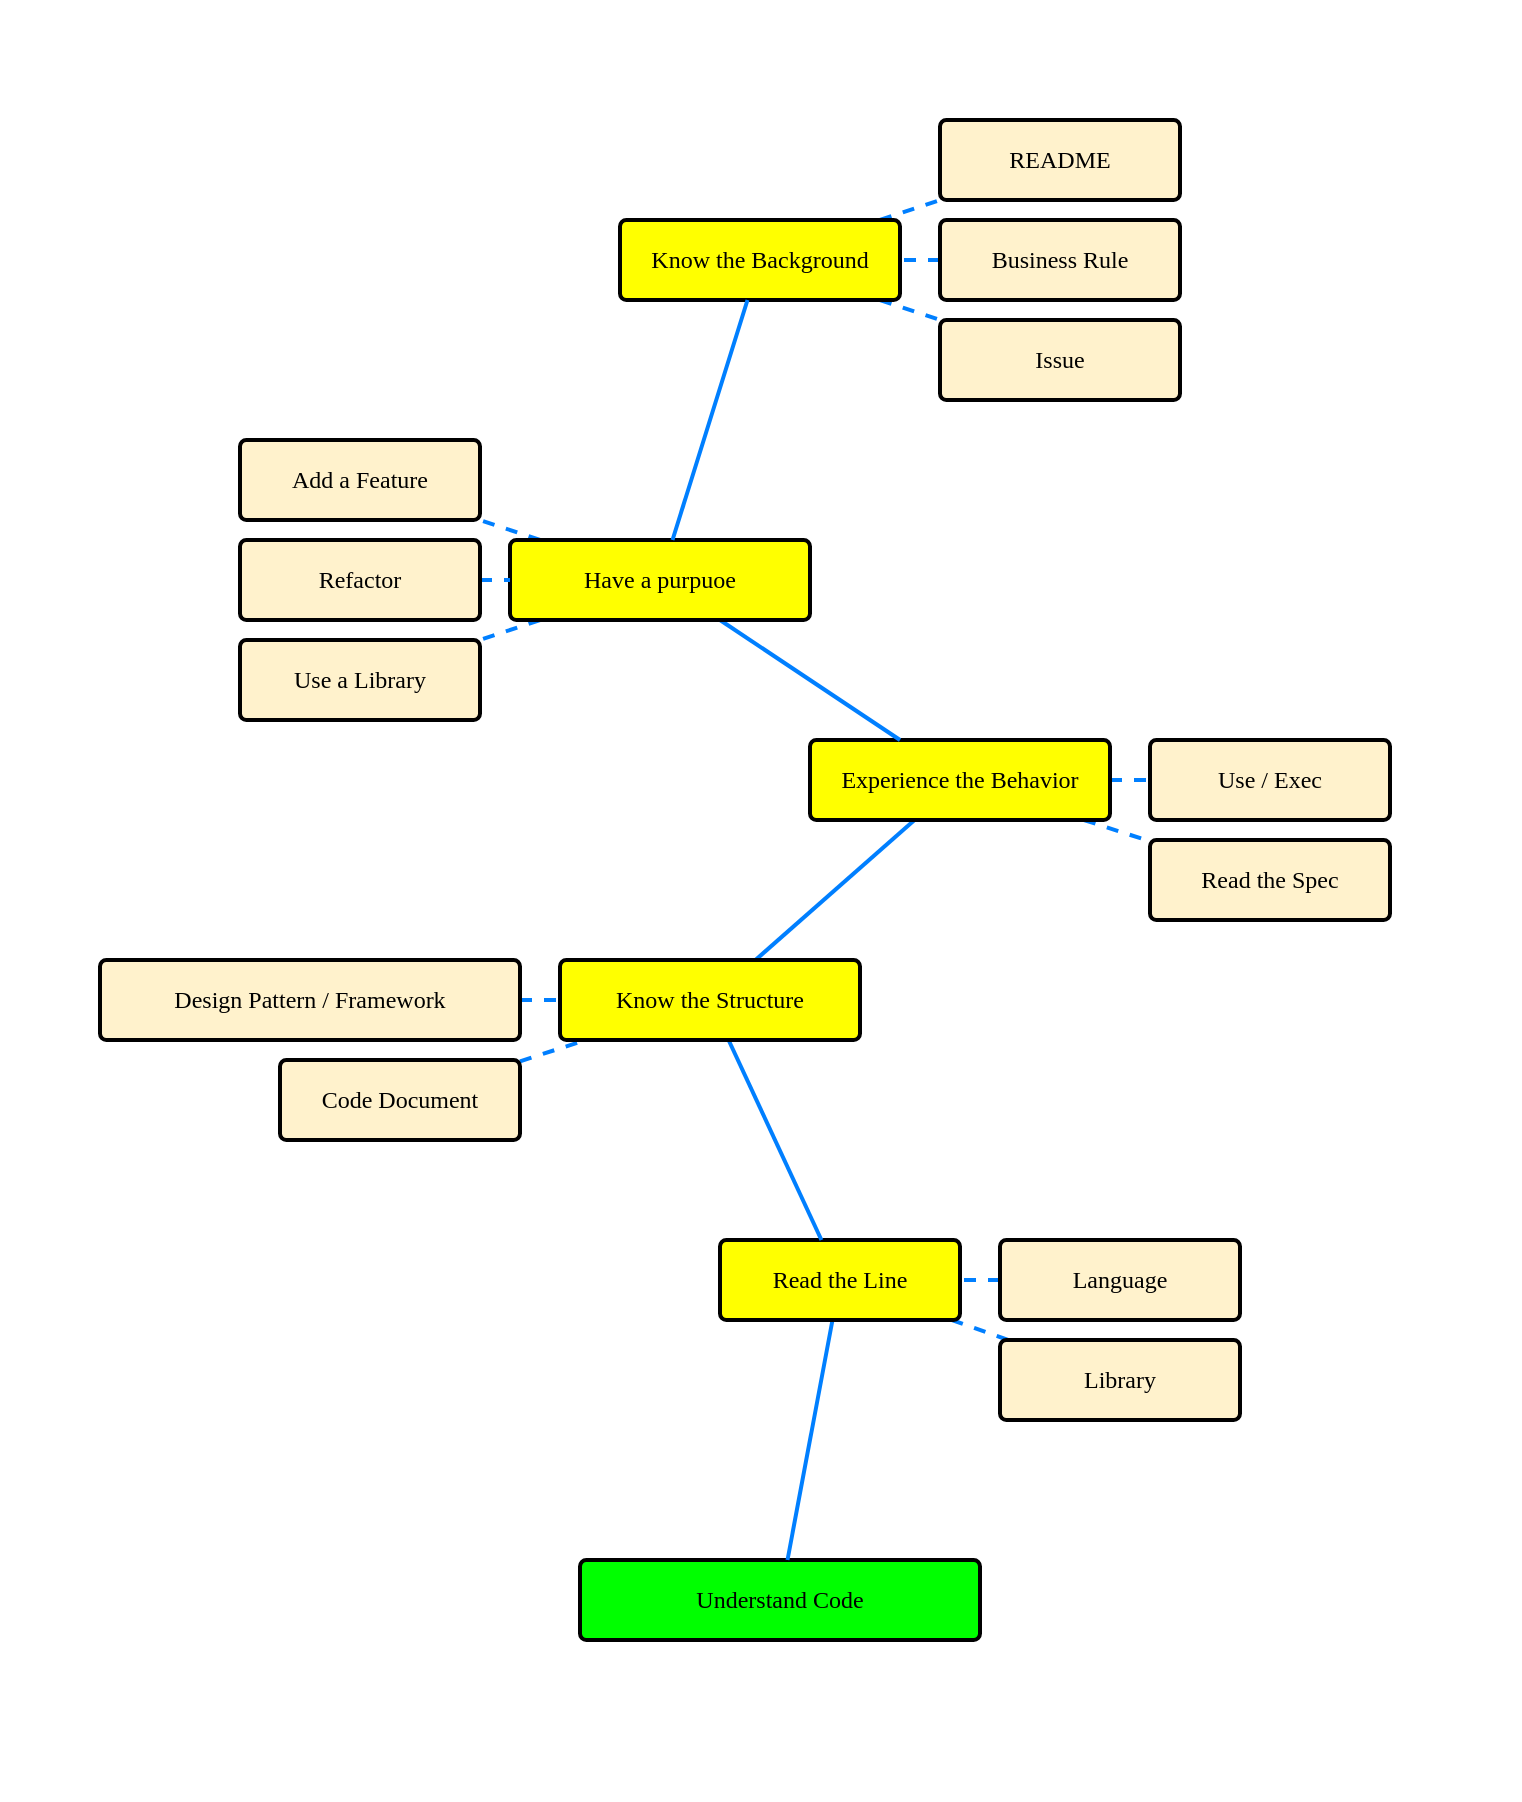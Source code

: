 <mxfile version="20.2.3" type="google"><diagram id="iL2ax-9xxerfiJFY2yLh" name="ページ1"><mxGraphModel grid="1" page="1" gridSize="10" guides="1" tooltips="1" connect="1" arrows="1" fold="1" pageScale="1" pageWidth="827" pageHeight="1169" math="0" shadow="0"><root><mxCell id="0"/><mxCell id="1" parent="0"/><mxCell id="FivIleIAoS2T_L1mJO7a-104" value="" style="rounded=0;whiteSpace=wrap;html=1;fontFamily=Comic Sans MS;strokeWidth=2;strokeColor=none;" vertex="1" parent="1"><mxGeometry x="30" y="-1140" width="760" height="900" as="geometry"/></mxCell><mxCell id="FivIleIAoS2T_L1mJO7a-18" style="rounded=0;orthogonalLoop=1;jettySize=auto;html=1;dashed=1;endArrow=none;endFill=0;strokeWidth=2;strokeColor=#007FFF;fontFamily=Comic Sans MS;" edge="1" parent="1" source="FivIleIAoS2T_L1mJO7a-2" target="FivIleIAoS2T_L1mJO7a-15"><mxGeometry relative="1" as="geometry"><mxPoint x="585" y="-739.677" as="sourcePoint"/></mxGeometry></mxCell><mxCell id="FivIleIAoS2T_L1mJO7a-19" style="rounded=0;orthogonalLoop=1;jettySize=auto;html=1;dashed=1;endArrow=none;endFill=0;strokeWidth=2;strokeColor=#007FFF;fontFamily=Comic Sans MS;" edge="1" parent="1" source="FivIleIAoS2T_L1mJO7a-2" target="FivIleIAoS2T_L1mJO7a-16"><mxGeometry relative="1" as="geometry"><mxPoint x="585" y="-715.484" as="sourcePoint"/></mxGeometry></mxCell><mxCell id="FivIleIAoS2T_L1mJO7a-93" style="edgeStyle=none;rounded=0;orthogonalLoop=1;jettySize=auto;html=1;fontFamily=Comic Sans MS;endArrow=none;endFill=0;strokeColor=#007FFF;strokeWidth=2;" edge="1" parent="1" source="FivIleIAoS2T_L1mJO7a-2" target="FivIleIAoS2T_L1mJO7a-51"><mxGeometry relative="1" as="geometry"/></mxCell><mxCell id="FivIleIAoS2T_L1mJO7a-2" value="Experience the Behavior" style="rounded=1;whiteSpace=wrap;html=1;arcSize=8;strokeWidth=2;fillColor=#FFFF00;strokeColor=#000000;fontFamily=Comic Sans MS;" vertex="1" parent="1"><mxGeometry x="435" y="-770" width="150" height="40" as="geometry"/></mxCell><mxCell id="FivIleIAoS2T_L1mJO7a-4" value="Understand Code" style="rounded=1;whiteSpace=wrap;html=1;arcSize=8;strokeWidth=2;fillColor=#00FF00;strokeColor=#000000;fontFamily=Comic Sans MS;" vertex="1" parent="1"><mxGeometry x="320" y="-360" width="200" height="40" as="geometry"/></mxCell><mxCell id="FivIleIAoS2T_L1mJO7a-38" style="rounded=0;orthogonalLoop=1;jettySize=auto;html=1;fontFamily=Comic Sans MS;endArrow=none;endFill=0;strokeColor=#007FFF;strokeWidth=2;dashed=1;" edge="1" parent="1" source="FivIleIAoS2T_L1mJO7a-7" target="FivIleIAoS2T_L1mJO7a-44"><mxGeometry relative="1" as="geometry"/></mxCell><mxCell id="FivIleIAoS2T_L1mJO7a-7" value="Language" style="rounded=1;whiteSpace=wrap;html=1;arcSize=8;strokeWidth=2;fillColor=#FFF2CC;strokeColor=#000000;fontFamily=Comic Sans MS;" vertex="1" parent="1"><mxGeometry x="530" y="-520" width="120" height="40" as="geometry"/></mxCell><mxCell id="FivIleIAoS2T_L1mJO7a-34" style="rounded=0;orthogonalLoop=1;jettySize=auto;html=1;endArrow=none;endFill=0;strokeWidth=2;strokeColor=#007FFF;fontFamily=Comic Sans MS;dashed=1;" edge="1" parent="1" source="FivIleIAoS2T_L1mJO7a-8" target="FivIleIAoS2T_L1mJO7a-44"><mxGeometry relative="1" as="geometry"/></mxCell><mxCell id="FivIleIAoS2T_L1mJO7a-8" value="Library" style="rounded=1;whiteSpace=wrap;html=1;arcSize=8;strokeWidth=2;fillColor=#FFF2CC;strokeColor=#000000;fontFamily=Comic Sans MS;" vertex="1" parent="1"><mxGeometry x="530" y="-470" width="120" height="40" as="geometry"/></mxCell><mxCell id="FivIleIAoS2T_L1mJO7a-29" style="rounded=0;orthogonalLoop=1;jettySize=auto;html=1;endArrow=none;endFill=0;strokeWidth=2;strokeColor=#007FFF;fontFamily=Comic Sans MS;dashed=1;" edge="1" parent="1" source="FivIleIAoS2T_L1mJO7a-9" target="FivIleIAoS2T_L1mJO7a-51"><mxGeometry relative="1" as="geometry"/></mxCell><mxCell id="FivIleIAoS2T_L1mJO7a-9" value="Design Pattern / Framework" style="rounded=1;whiteSpace=wrap;html=1;arcSize=8;strokeWidth=2;fillColor=#FFF2CC;strokeColor=#000000;fontFamily=Comic Sans MS;" vertex="1" parent="1"><mxGeometry x="80" y="-660" width="210" height="40" as="geometry"/></mxCell><mxCell id="FivIleIAoS2T_L1mJO7a-32" style="rounded=0;orthogonalLoop=1;jettySize=auto;html=1;endArrow=none;endFill=0;strokeWidth=2;strokeColor=#007FFF;fontFamily=Comic Sans MS;dashed=1;" edge="1" parent="1" source="FivIleIAoS2T_L1mJO7a-10" target="FivIleIAoS2T_L1mJO7a-48"><mxGeometry relative="1" as="geometry"><mxPoint x="630" y="-1019" as="targetPoint"/></mxGeometry></mxCell><mxCell id="FivIleIAoS2T_L1mJO7a-10" value="Business Rule" style="rounded=1;whiteSpace=wrap;html=1;arcSize=8;strokeWidth=2;fillColor=#FFF2CC;strokeColor=#000000;fontFamily=Comic Sans MS;" vertex="1" parent="1"><mxGeometry x="500" y="-1030" width="120" height="40" as="geometry"/></mxCell><mxCell id="FivIleIAoS2T_L1mJO7a-15" value="Use / Exec" style="rounded=1;whiteSpace=wrap;html=1;arcSize=8;strokeWidth=2;fillColor=#fff2cc;strokeColor=#000000;fontFamily=Comic Sans MS;" vertex="1" parent="1"><mxGeometry x="605" y="-770" width="120" height="40" as="geometry"/></mxCell><mxCell id="FivIleIAoS2T_L1mJO7a-16" value="Read the Spec" style="rounded=1;whiteSpace=wrap;html=1;arcSize=8;strokeWidth=2;fillColor=#fff2cc;strokeColor=#000000;fontFamily=Comic Sans MS;" vertex="1" parent="1"><mxGeometry x="605" y="-720" width="120" height="40" as="geometry"/></mxCell><mxCell id="FivIleIAoS2T_L1mJO7a-40" style="rounded=0;orthogonalLoop=1;jettySize=auto;html=1;fontFamily=Comic Sans MS;endArrow=none;endFill=0;strokeColor=#007FFF;strokeWidth=2;dashed=1;" edge="1" parent="1" source="FivIleIAoS2T_L1mJO7a-21" target="FivIleIAoS2T_L1mJO7a-51"><mxGeometry relative="1" as="geometry"/></mxCell><mxCell id="FivIleIAoS2T_L1mJO7a-21" value="Code Document" style="rounded=1;whiteSpace=wrap;html=1;arcSize=8;strokeWidth=2;fillColor=#FFF2CC;strokeColor=#000000;fontFamily=Comic Sans MS;" vertex="1" parent="1"><mxGeometry x="170" y="-610" width="120" height="40" as="geometry"/></mxCell><mxCell id="FivIleIAoS2T_L1mJO7a-47" style="edgeStyle=none;rounded=0;orthogonalLoop=1;jettySize=auto;html=1;fontFamily=Comic Sans MS;endArrow=none;endFill=0;strokeColor=#007FFF;strokeWidth=2;" edge="1" parent="1" source="FivIleIAoS2T_L1mJO7a-44" target="FivIleIAoS2T_L1mJO7a-4"><mxGeometry relative="1" as="geometry"/></mxCell><mxCell id="FivIleIAoS2T_L1mJO7a-44" value="Read the Line" style="rounded=1;whiteSpace=wrap;html=1;arcSize=8;strokeWidth=2;fillColor=#FFFF00;strokeColor=#000000;fontFamily=Comic Sans MS;" vertex="1" parent="1"><mxGeometry x="390" y="-520" width="120" height="40" as="geometry"/></mxCell><mxCell id="FivIleIAoS2T_L1mJO7a-95" style="edgeStyle=none;rounded=0;orthogonalLoop=1;jettySize=auto;html=1;fontFamily=Comic Sans MS;endArrow=none;endFill=0;strokeColor=#007FFF;strokeWidth=2;dashed=1;" edge="1" parent="1" source="FivIleIAoS2T_L1mJO7a-48" target="FivIleIAoS2T_L1mJO7a-94"><mxGeometry relative="1" as="geometry"><mxPoint x="630" y="-995.667" as="sourcePoint"/></mxGeometry></mxCell><mxCell id="FivIleIAoS2T_L1mJO7a-101" style="edgeStyle=none;rounded=0;orthogonalLoop=1;jettySize=auto;html=1;fontFamily=Comic Sans MS;endArrow=none;endFill=0;strokeColor=#007FFF;strokeWidth=2;dashed=1;" edge="1" parent="1" source="FivIleIAoS2T_L1mJO7a-48" target="FivIleIAoS2T_L1mJO7a-100"><mxGeometry relative="1" as="geometry"/></mxCell><mxCell id="FivIleIAoS2T_L1mJO7a-48" value="Know the Background" style="rounded=1;whiteSpace=wrap;html=1;arcSize=8;strokeWidth=2;fillColor=#FFFF00;strokeColor=#000000;fontFamily=Comic Sans MS;" vertex="1" parent="1"><mxGeometry x="340" y="-1030" width="140" height="40" as="geometry"/></mxCell><mxCell id="FivIleIAoS2T_L1mJO7a-99" style="edgeStyle=none;rounded=0;orthogonalLoop=1;jettySize=auto;html=1;fontFamily=Comic Sans MS;endArrow=none;endFill=0;strokeColor=#007FFF;strokeWidth=2;" edge="1" parent="1" source="FivIleIAoS2T_L1mJO7a-51" target="FivIleIAoS2T_L1mJO7a-44"><mxGeometry relative="1" as="geometry"/></mxCell><mxCell id="FivIleIAoS2T_L1mJO7a-51" value="Know the Structure" style="rounded=1;whiteSpace=wrap;html=1;arcSize=8;strokeWidth=2;fillColor=#FFFF00;strokeColor=#000000;fontFamily=Comic Sans MS;" vertex="1" parent="1"><mxGeometry x="310" y="-660" width="150" height="40" as="geometry"/></mxCell><mxCell id="FivIleIAoS2T_L1mJO7a-82" style="edgeStyle=none;rounded=0;orthogonalLoop=1;jettySize=auto;html=1;dashed=1;fontFamily=Comic Sans MS;endArrow=none;endFill=0;strokeColor=#007FFF;strokeWidth=2;" edge="1" parent="1" source="FivIleIAoS2T_L1mJO7a-75" target="FivIleIAoS2T_L1mJO7a-79"><mxGeometry relative="1" as="geometry"><mxPoint x="290" y="-894.839" as="sourcePoint"/></mxGeometry></mxCell><mxCell id="FivIleIAoS2T_L1mJO7a-92" style="edgeStyle=none;rounded=0;orthogonalLoop=1;jettySize=auto;html=1;fontFamily=Comic Sans MS;endArrow=none;endFill=0;strokeColor=#007FFF;strokeWidth=2;" edge="1" parent="1" source="FivIleIAoS2T_L1mJO7a-75" target="FivIleIAoS2T_L1mJO7a-2"><mxGeometry relative="1" as="geometry"/></mxCell><mxCell id="FivIleIAoS2T_L1mJO7a-103" style="edgeStyle=none;rounded=0;orthogonalLoop=1;jettySize=auto;html=1;dashed=1;fontFamily=Comic Sans MS;endArrow=none;endFill=0;strokeColor=#007FFF;strokeWidth=2;" edge="1" parent="1" source="FivIleIAoS2T_L1mJO7a-75" target="FivIleIAoS2T_L1mJO7a-102"><mxGeometry relative="1" as="geometry"><mxPoint x="334.0" y="-880" as="sourcePoint"/></mxGeometry></mxCell><mxCell id="FivIleIAoS2T_L1mJO7a-75" value="Have a purpuoe" style="rounded=1;whiteSpace=wrap;html=1;arcSize=8;strokeWidth=2;fillColor=#FFFF00;strokeColor=#000000;fontFamily=Comic Sans MS;" vertex="1" parent="1"><mxGeometry x="285" y="-870" width="150" height="40" as="geometry"/></mxCell><mxCell id="FivIleIAoS2T_L1mJO7a-79" value="Add a Feature" style="rounded=1;whiteSpace=wrap;html=1;arcSize=8;strokeWidth=2;fillColor=#fff2cc;strokeColor=#000000;fontFamily=Comic Sans MS;" vertex="1" parent="1"><mxGeometry x="150" y="-920" width="120" height="40" as="geometry"/></mxCell><mxCell id="FivIleIAoS2T_L1mJO7a-81" style="edgeStyle=none;rounded=0;orthogonalLoop=1;jettySize=auto;html=1;dashed=1;fontFamily=Comic Sans MS;endArrow=none;endFill=0;strokeColor=#007FFF;strokeWidth=2;" edge="1" parent="1" source="FivIleIAoS2T_L1mJO7a-80" target="FivIleIAoS2T_L1mJO7a-75"><mxGeometry relative="1" as="geometry"><mxPoint x="290" y="-870.645" as="targetPoint"/></mxGeometry></mxCell><mxCell id="FivIleIAoS2T_L1mJO7a-80" value="Refactor" style="rounded=1;whiteSpace=wrap;html=1;arcSize=8;strokeWidth=2;fillColor=#fff2cc;strokeColor=#000000;fontFamily=Comic Sans MS;" vertex="1" parent="1"><mxGeometry x="150" y="-870" width="120" height="40" as="geometry"/></mxCell><mxCell id="FivIleIAoS2T_L1mJO7a-86" style="edgeStyle=none;rounded=0;orthogonalLoop=1;jettySize=auto;html=1;fontFamily=Comic Sans MS;endArrow=none;endFill=0;strokeColor=#007FFF;strokeWidth=2;" edge="1" parent="1" source="FivIleIAoS2T_L1mJO7a-75" target="FivIleIAoS2T_L1mJO7a-48"><mxGeometry relative="1" as="geometry"/></mxCell><mxCell id="FivIleIAoS2T_L1mJO7a-94" value="Issue" style="rounded=1;whiteSpace=wrap;html=1;arcSize=8;strokeWidth=2;fillColor=#FFF2CC;strokeColor=#000000;fontFamily=Comic Sans MS;" vertex="1" parent="1"><mxGeometry x="500" y="-980" width="120" height="40" as="geometry"/></mxCell><mxCell id="FivIleIAoS2T_L1mJO7a-100" value="README" style="rounded=1;whiteSpace=wrap;html=1;arcSize=8;strokeWidth=2;fillColor=#FFF2CC;strokeColor=#000000;fontFamily=Comic Sans MS;" vertex="1" parent="1"><mxGeometry x="500" y="-1080" width="120" height="40" as="geometry"/></mxCell><mxCell id="FivIleIAoS2T_L1mJO7a-102" value="Use a Library" style="rounded=1;whiteSpace=wrap;html=1;arcSize=8;strokeWidth=2;fillColor=#fff2cc;strokeColor=#000000;fontFamily=Comic Sans MS;" vertex="1" parent="1"><mxGeometry x="150" y="-820" width="120" height="40" as="geometry"/></mxCell></root></mxGraphModel></diagram></mxfile>